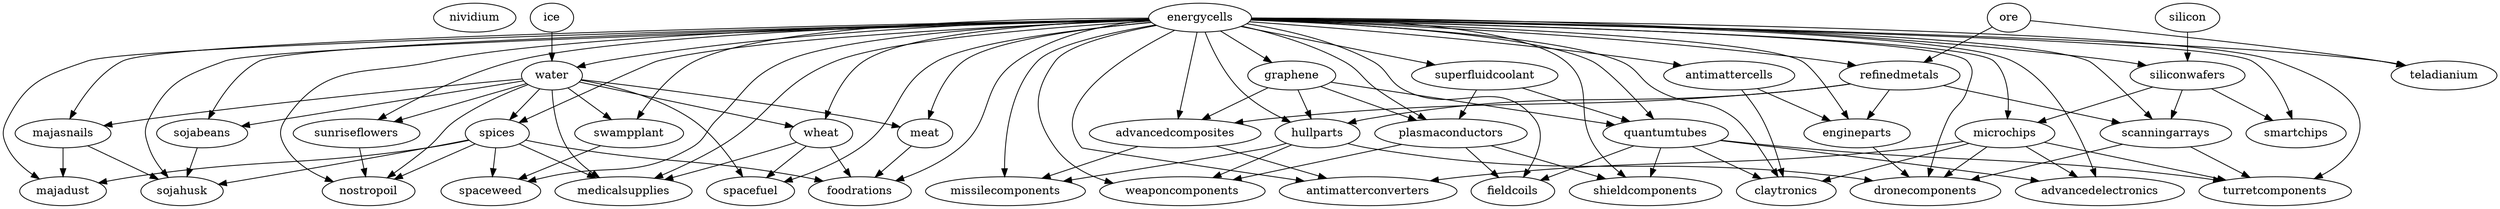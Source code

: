 digraph G {
0[label=nividium];
1[label=silicon];
2[label=ore];
3[label=ice];
4[label=wheat];
5[label=weaponcomponents];
6[label=water];
7[label=sunriseflowers];
8[label=spices];
9[label=hullparts];
10[label=foodrations];
11[label=fieldcoils];
12[label=quantumtubes];
13[label=majadust];
14[label=dronecomponents];
15[label=shieldcomponents];
16[label=claytronics];
17[label=missilecomponents];
18[label=antimatterconverters];
19[label=medicalsupplies];
20[label=teladianium];
21[label=antimattercells];
22[label=graphene];
23[label=sojahusk];
24[label=energycells];
25[label=sojabeans];
26[label=siliconwafers];
27[label=advancedcomposites];
28[label=scanningarrays];
29[label=plasmaconductors];
30[label=majasnails];
31[label=turretcomponents];
32[label=nostropoil];
33[label=superfluidcoolant];
34[label=spaceweed];
35[label=engineparts];
36[label=advancedelectronics];
37[label=meat];
38[label=microchips];
39[label=refinedmetals];
40[label=smartchips];
41[label=swampplant];
42[label=spacefuel];
1->26 ;
2->20 ;
2->39 ;
3->6 ;
4->10 ;
4->19 ;
4->42 ;
6->4 ;
6->7 ;
6->8 ;
6->19 ;
6->25 ;
6->30 ;
6->32 ;
6->37 ;
6->41 ;
6->42 ;
7->32 ;
8->10 ;
8->13 ;
8->19 ;
8->23 ;
8->32 ;
8->34 ;
9->5 ;
9->14 ;
9->17 ;
12->11 ;
12->15 ;
12->16 ;
12->31 ;
12->36 ;
21->16 ;
21->35 ;
22->9 ;
22->12 ;
22->27 ;
22->29 ;
24->4 ;
24->5 ;
24->6 ;
24->7 ;
24->8 ;
24->9 ;
24->10 ;
24->11 ;
24->12 ;
24->13 ;
24->14 ;
24->15 ;
24->16 ;
24->17 ;
24->18 ;
24->19 ;
24->20 ;
24->21 ;
24->22 ;
24->23 ;
24->25 ;
24->26 ;
24->27 ;
24->28 ;
24->29 ;
24->30 ;
24->31 ;
24->32 ;
24->33 ;
24->34 ;
24->35 ;
24->36 ;
24->37 ;
24->38 ;
24->39 ;
24->40 ;
24->41 ;
24->42 ;
25->23 ;
26->28 ;
26->38 ;
26->40 ;
27->17 ;
27->18 ;
28->14 ;
28->31 ;
29->5 ;
29->11 ;
29->15 ;
30->13 ;
30->23 ;
33->12 ;
33->29 ;
35->14 ;
37->10 ;
38->14 ;
38->16 ;
38->18 ;
38->31 ;
38->36 ;
39->9 ;
39->27 ;
39->28 ;
39->35 ;
41->34 ;
}
